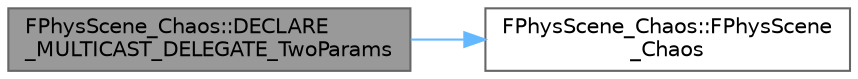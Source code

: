 digraph "FPhysScene_Chaos::DECLARE_MULTICAST_DELEGATE_TwoParams"
{
 // INTERACTIVE_SVG=YES
 // LATEX_PDF_SIZE
  bgcolor="transparent";
  edge [fontname=Helvetica,fontsize=10,labelfontname=Helvetica,labelfontsize=10];
  node [fontname=Helvetica,fontsize=10,shape=box,height=0.2,width=0.4];
  rankdir="LR";
  Node1 [id="Node000001",label="FPhysScene_Chaos::DECLARE\l_MULTICAST_DELEGATE_TwoParams",height=0.2,width=0.4,color="gray40", fillcolor="grey60", style="filled", fontcolor="black",tooltip=" "];
  Node1 -> Node2 [id="edge1_Node000001_Node000002",color="steelblue1",style="solid",tooltip=" "];
  Node2 [id="Node000002",label="FPhysScene_Chaos::FPhysScene\l_Chaos",height=0.2,width=0.4,color="grey40", fillcolor="white", style="filled",URL="$d7/dec/classFPhysScene__Chaos.html#af8d72b817486d8858dfac5044d6d20a5",tooltip=" "];
}
